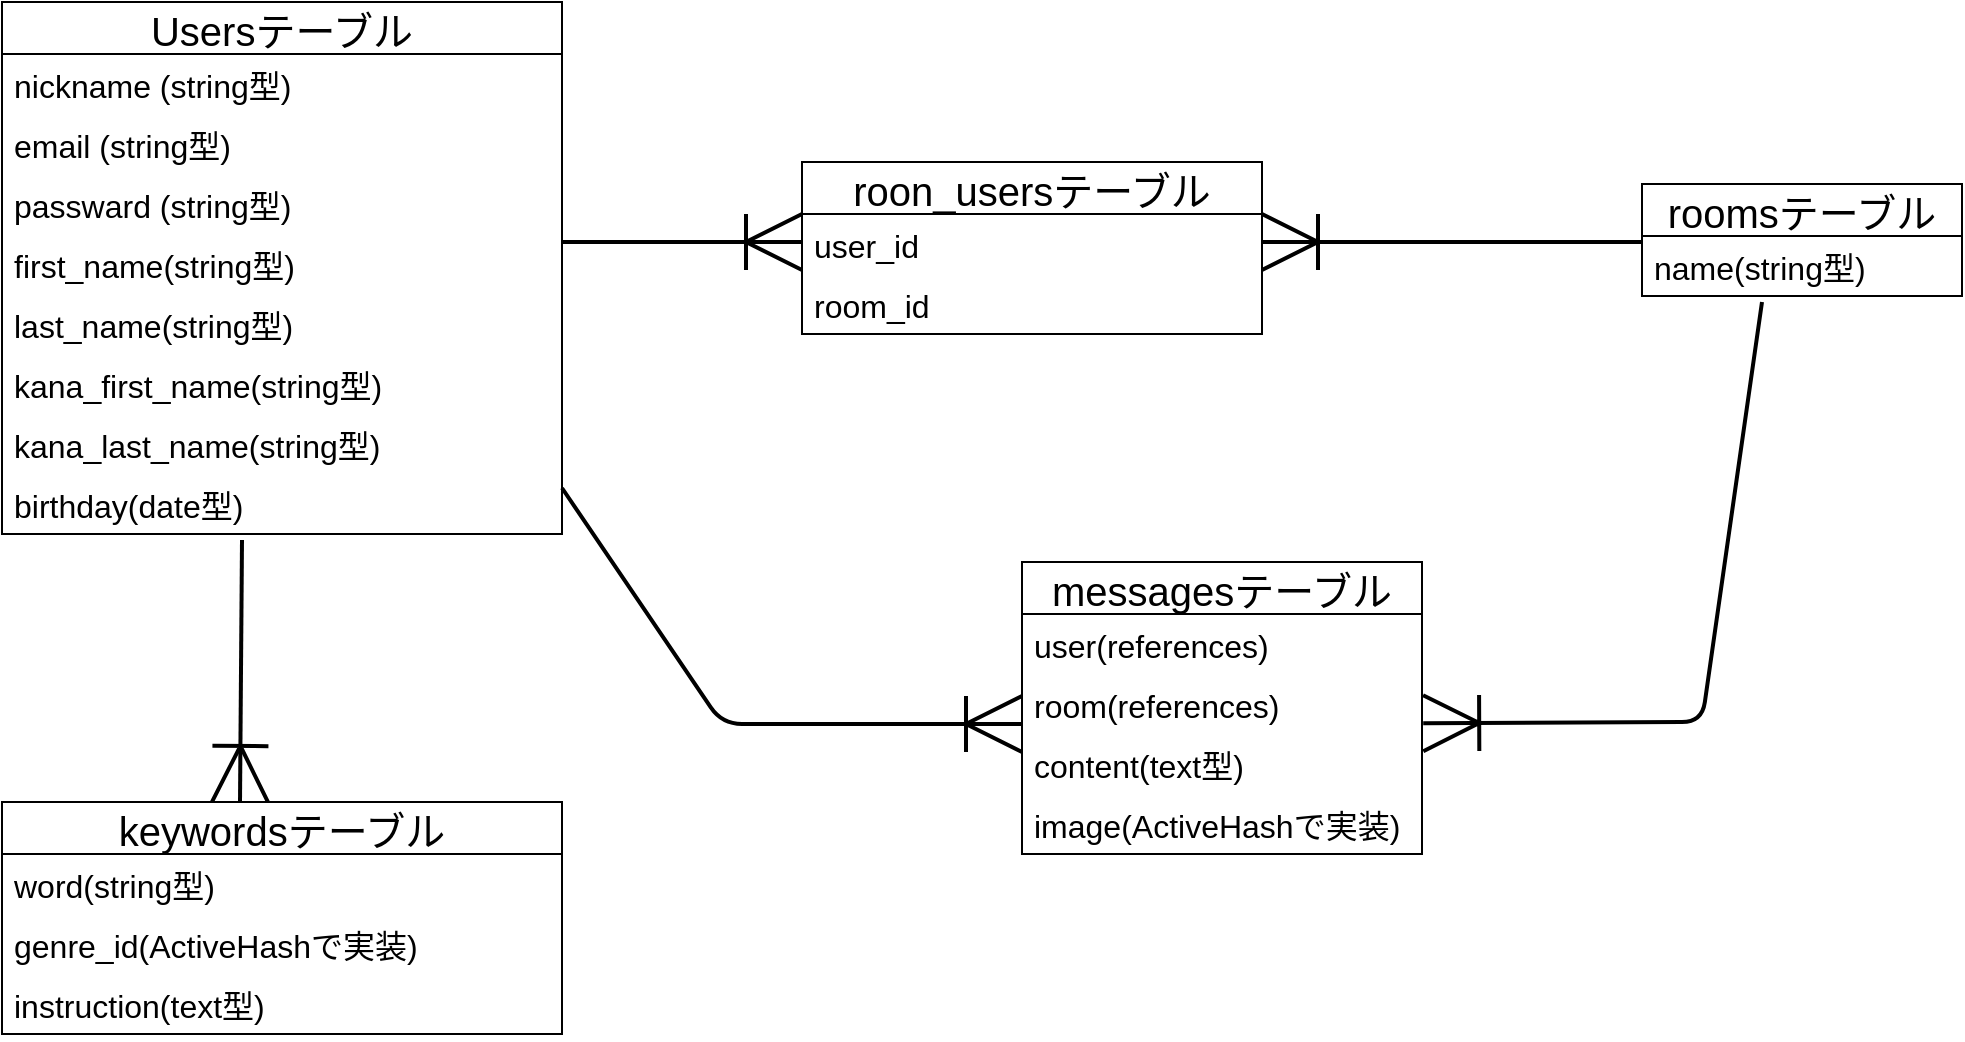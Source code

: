 <mxfile>
    <diagram id="4frTPqVtPW4pfxPSl3lV" name="ページ1">
        <mxGraphModel dx="1307" dy="534" grid="1" gridSize="10" guides="1" tooltips="1" connect="1" arrows="1" fold="1" page="1" pageScale="1" pageWidth="827" pageHeight="1169" math="0" shadow="0">
            <root>
                <mxCell id="0"/>
                <mxCell id="1" parent="0"/>
                <mxCell id="14" value="keywordsテーブル" style="swimlane;fontStyle=0;childLayout=stackLayout;horizontal=1;startSize=26;horizontalStack=0;resizeParent=1;resizeParentMax=0;resizeLast=0;collapsible=1;marginBottom=0;align=center;fontSize=20;" vertex="1" parent="1">
                    <mxGeometry y="400" width="280" height="116" as="geometry"/>
                </mxCell>
                <mxCell id="15" value="word(string型)" style="text;strokeColor=none;fillColor=none;spacingLeft=4;spacingRight=4;overflow=hidden;rotatable=0;points=[[0,0.5],[1,0.5]];portConstraint=eastwest;fontSize=16;" vertex="1" parent="14">
                    <mxGeometry y="26" width="280" height="30" as="geometry"/>
                </mxCell>
                <mxCell id="16" value="genre_id(ActiveHashで実装)" style="text;strokeColor=none;fillColor=none;spacingLeft=4;spacingRight=4;overflow=hidden;rotatable=0;points=[[0,0.5],[1,0.5]];portConstraint=eastwest;fontSize=16;" vertex="1" parent="14">
                    <mxGeometry y="56" width="280" height="30" as="geometry"/>
                </mxCell>
                <mxCell id="17" value="instruction(text型)" style="text;strokeColor=none;fillColor=none;spacingLeft=4;spacingRight=4;overflow=hidden;rotatable=0;points=[[0,0.5],[1,0.5]];portConstraint=eastwest;fontSize=16;" vertex="1" parent="14">
                    <mxGeometry y="86" width="280" height="30" as="geometry"/>
                </mxCell>
                <mxCell id="22" value="Usersテーブル" style="swimlane;fontStyle=0;childLayout=stackLayout;horizontal=1;startSize=26;horizontalStack=0;resizeParent=1;resizeParentMax=0;resizeLast=0;collapsible=1;marginBottom=0;align=center;fontSize=20;" vertex="1" parent="1">
                    <mxGeometry width="280" height="266" as="geometry">
                        <mxRectangle x="314" y="40" width="50" height="26" as="alternateBounds"/>
                    </mxGeometry>
                </mxCell>
                <mxCell id="23" value="nickname (string型)" style="text;strokeColor=none;fillColor=none;spacingLeft=4;spacingRight=4;overflow=hidden;rotatable=0;points=[[0,0.5],[1,0.5]];portConstraint=eastwest;fontSize=16;" vertex="1" parent="22">
                    <mxGeometry y="26" width="280" height="30" as="geometry"/>
                </mxCell>
                <mxCell id="24" value="email (string型)" style="text;strokeColor=none;fillColor=none;spacingLeft=4;spacingRight=4;overflow=hidden;rotatable=0;points=[[0,0.5],[1,0.5]];portConstraint=eastwest;fontSize=16;" vertex="1" parent="22">
                    <mxGeometry y="56" width="280" height="30" as="geometry"/>
                </mxCell>
                <mxCell id="25" value="passward (string型)" style="text;strokeColor=none;fillColor=none;spacingLeft=4;spacingRight=4;overflow=hidden;rotatable=0;points=[[0,0.5],[1,0.5]];portConstraint=eastwest;fontSize=16;" vertex="1" parent="22">
                    <mxGeometry y="86" width="280" height="30" as="geometry"/>
                </mxCell>
                <mxCell id="26" value="first_name(string型)" style="text;strokeColor=none;fillColor=none;spacingLeft=4;spacingRight=4;overflow=hidden;rotatable=0;points=[[0,0.5],[1,0.5]];portConstraint=eastwest;fontSize=16;" vertex="1" parent="22">
                    <mxGeometry y="116" width="280" height="30" as="geometry"/>
                </mxCell>
                <mxCell id="27" value="last_name(string型)" style="text;strokeColor=none;fillColor=none;spacingLeft=4;spacingRight=4;overflow=hidden;rotatable=0;points=[[0,0.5],[1,0.5]];portConstraint=eastwest;fontSize=16;" vertex="1" parent="22">
                    <mxGeometry y="146" width="280" height="30" as="geometry"/>
                </mxCell>
                <mxCell id="28" value="kana_first_name(string型)" style="text;strokeColor=none;fillColor=none;spacingLeft=4;spacingRight=4;overflow=hidden;rotatable=0;points=[[0,0.5],[1,0.5]];portConstraint=eastwest;fontSize=16;" vertex="1" parent="22">
                    <mxGeometry y="176" width="280" height="30" as="geometry"/>
                </mxCell>
                <mxCell id="29" value="kana_last_name(string型)" style="text;strokeColor=none;fillColor=none;spacingLeft=4;spacingRight=4;overflow=hidden;rotatable=0;points=[[0,0.5],[1,0.5]];portConstraint=eastwest;fontSize=16;" vertex="1" parent="22">
                    <mxGeometry y="206" width="280" height="30" as="geometry"/>
                </mxCell>
                <mxCell id="30" value="birthday(date型)" style="text;strokeColor=none;fillColor=none;spacingLeft=4;spacingRight=4;overflow=hidden;rotatable=0;points=[[0,0.5],[1,0.5]];portConstraint=eastwest;fontSize=16;" vertex="1" parent="22">
                    <mxGeometry y="236" width="280" height="30" as="geometry"/>
                </mxCell>
                <mxCell id="31" value="roon_usersテーブル" style="swimlane;fontStyle=0;childLayout=stackLayout;horizontal=1;startSize=26;horizontalStack=0;resizeParent=1;resizeParentMax=0;resizeLast=0;collapsible=1;marginBottom=0;align=center;fontSize=20;" vertex="1" parent="1">
                    <mxGeometry x="400" y="80" width="230" height="86" as="geometry"/>
                </mxCell>
                <mxCell id="32" value="user_id" style="text;strokeColor=none;fillColor=none;spacingLeft=4;spacingRight=4;overflow=hidden;rotatable=0;points=[[0,0.5],[1,0.5]];portConstraint=eastwest;fontSize=16;" vertex="1" parent="31">
                    <mxGeometry y="26" width="230" height="30" as="geometry"/>
                </mxCell>
                <mxCell id="33" value="room_id" style="text;strokeColor=none;fillColor=none;spacingLeft=4;spacingRight=4;overflow=hidden;rotatable=0;points=[[0,0.5],[1,0.5]];portConstraint=eastwest;fontSize=16;" vertex="1" parent="31">
                    <mxGeometry y="56" width="230" height="30" as="geometry"/>
                </mxCell>
                <mxCell id="35" value="roomsテーブル" style="swimlane;fontStyle=0;childLayout=stackLayout;horizontal=1;startSize=26;horizontalStack=0;resizeParent=1;resizeParentMax=0;resizeLast=0;collapsible=1;marginBottom=0;align=center;fontSize=20;" vertex="1" parent="1">
                    <mxGeometry x="820" y="91" width="160" height="56" as="geometry"/>
                </mxCell>
                <mxCell id="36" value="name(string型)" style="text;strokeColor=none;fillColor=none;spacingLeft=4;spacingRight=4;overflow=hidden;rotatable=0;points=[[0,0.5],[1,0.5]];portConstraint=eastwest;fontSize=16;" vertex="1" parent="35">
                    <mxGeometry y="26" width="160" height="30" as="geometry"/>
                </mxCell>
                <mxCell id="39" value="messagesテーブル" style="swimlane;fontStyle=0;childLayout=stackLayout;horizontal=1;startSize=26;horizontalStack=0;resizeParent=1;resizeParentMax=0;resizeLast=0;collapsible=1;marginBottom=0;align=center;fontSize=20;" vertex="1" parent="1">
                    <mxGeometry x="510" y="280" width="200" height="146" as="geometry"/>
                </mxCell>
                <mxCell id="40" value="user(references)" style="text;strokeColor=none;fillColor=none;spacingLeft=4;spacingRight=4;overflow=hidden;rotatable=0;points=[[0,0.5],[1,0.5]];portConstraint=eastwest;fontSize=16;" vertex="1" parent="39">
                    <mxGeometry y="26" width="200" height="30" as="geometry"/>
                </mxCell>
                <mxCell id="41" value="room(references)" style="text;strokeColor=none;fillColor=none;spacingLeft=4;spacingRight=4;overflow=hidden;rotatable=0;points=[[0,0.5],[1,0.5]];portConstraint=eastwest;fontSize=16;" vertex="1" parent="39">
                    <mxGeometry y="56" width="200" height="30" as="geometry"/>
                </mxCell>
                <mxCell id="45" value="content(text型)" style="text;strokeColor=none;fillColor=none;spacingLeft=4;spacingRight=4;overflow=hidden;rotatable=0;points=[[0,0.5],[1,0.5]];portConstraint=eastwest;fontSize=16;" vertex="1" parent="39">
                    <mxGeometry y="86" width="200" height="30" as="geometry"/>
                </mxCell>
                <mxCell id="42" value="image(ActiveHashで実装)" style="text;strokeColor=none;fillColor=none;spacingLeft=4;spacingRight=4;overflow=hidden;rotatable=0;points=[[0,0.5],[1,0.5]];portConstraint=eastwest;fontSize=16;" vertex="1" parent="39">
                    <mxGeometry y="116" width="200" height="30" as="geometry"/>
                </mxCell>
                <mxCell id="49" value="" style="fontSize=12;html=1;endArrow=ERoneToMany;endSize=25;startSize=6;strokeWidth=2;" edge="1" parent="1">
                    <mxGeometry width="100" height="100" relative="1" as="geometry">
                        <mxPoint x="280" y="120" as="sourcePoint"/>
                        <mxPoint x="400" y="120" as="targetPoint"/>
                    </mxGeometry>
                </mxCell>
                <mxCell id="50" value="" style="fontSize=12;html=1;endArrow=ERoneToMany;endSize=25;startSize=6;strokeWidth=2;" edge="1" parent="1">
                    <mxGeometry width="100" height="100" relative="1" as="geometry">
                        <mxPoint x="120" y="269" as="sourcePoint"/>
                        <mxPoint x="119" y="400" as="targetPoint"/>
                    </mxGeometry>
                </mxCell>
                <mxCell id="52" value="" style="fontSize=12;html=1;endArrow=ERoneToMany;endSize=25;startSize=6;strokeWidth=2;entryX=0;entryY=0.5;entryDx=0;entryDy=0;" edge="1" parent="1">
                    <mxGeometry width="100" height="100" relative="1" as="geometry">
                        <mxPoint x="820" y="120" as="sourcePoint"/>
                        <mxPoint x="630" y="120" as="targetPoint"/>
                    </mxGeometry>
                </mxCell>
                <mxCell id="53" value="" style="fontSize=12;html=1;endArrow=ERoneToMany;endSize=25;startSize=6;strokeWidth=2;" edge="1" parent="1">
                    <mxGeometry width="100" height="100" relative="1" as="geometry">
                        <mxPoint x="280" y="243" as="sourcePoint"/>
                        <mxPoint x="510" y="361" as="targetPoint"/>
                        <Array as="points">
                            <mxPoint x="360" y="361"/>
                        </Array>
                    </mxGeometry>
                </mxCell>
                <mxCell id="55" value="" style="fontSize=12;html=1;endArrow=ERoneToMany;endSize=25;startSize=6;strokeWidth=2;entryX=1.003;entryY=0.82;entryDx=0;entryDy=0;entryPerimeter=0;" edge="1" parent="1" target="41">
                    <mxGeometry width="100" height="100" relative="1" as="geometry">
                        <mxPoint x="880" y="150" as="sourcePoint"/>
                        <mxPoint x="720" y="360" as="targetPoint"/>
                        <Array as="points">
                            <mxPoint x="850" y="360"/>
                        </Array>
                    </mxGeometry>
                </mxCell>
            </root>
        </mxGraphModel>
    </diagram>
</mxfile>